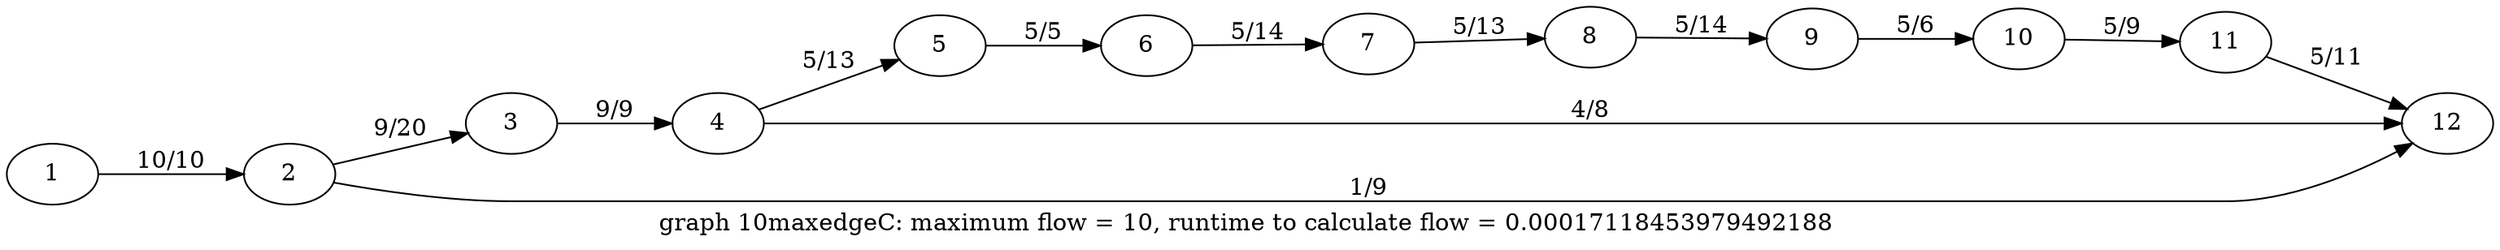 digraph g{

rankdir = LR

1 -> 2 [label = " 10/10 "];
2 -> 3 [label = " 9/20 "];
3 -> 4 [label = " 9/9 "];
4 -> 5 [label = " 5/13 "];
5 -> 6 [label = " 5/5 "];
6 -> 7 [label = " 5/14 "];
7 -> 8 [label = " 5/13 "];
8 -> 9 [label = " 5/14 "];
9 -> 10 [label = " 5/6 "];
10 -> 11 [label = " 5/9 "];
11 -> 12 [label = " 5/11 "];
2 -> 12 [label = " 1/9 "];
4 -> 12 [label = " 4/8 "];

label = "graph 10maxedgeC: maximum flow = 10, runtime to calculate flow = 0.00017118453979492188 "
}
